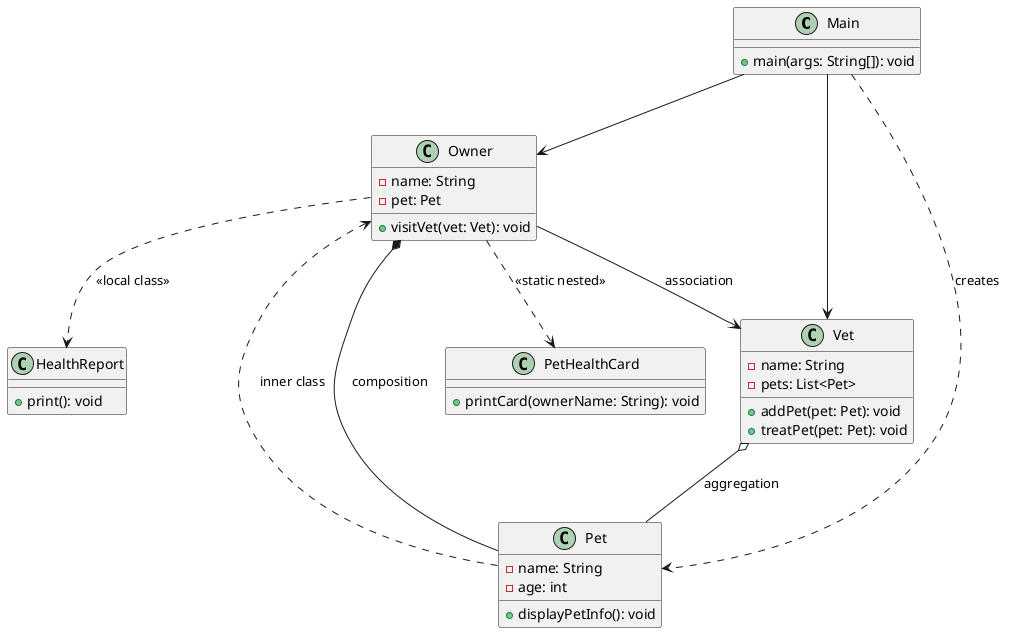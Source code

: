@startuml

class Main {
  +main(args: String[]): void
}

class Owner {
  -name: String
  -pet: Pet
  +visitVet(vet: Vet): void
}

class Pet {
  -name: String
  -age: int
  +displayPetInfo(): void
}

class PetHealthCard {
  +printCard(ownerName: String): void
}

class Vet {
  -name: String
  -pets: List<Pet>
  +addPet(pet: Pet): void
  +treatPet(pet: Pet): void
}

class HealthReport {
  +print(): void
}

' --- Зв'язки ---
Main --> Owner
Main --> Vet
Main ..> Pet : creates

Owner *-- Pet : composition
Vet o-- Pet : aggregation
Owner --> Vet : association
Owner ..> HealthReport : <<local class>>
Owner ..> PetHealthCard : <<static nested>>

Pet ..> Owner : inner class

@enduml
